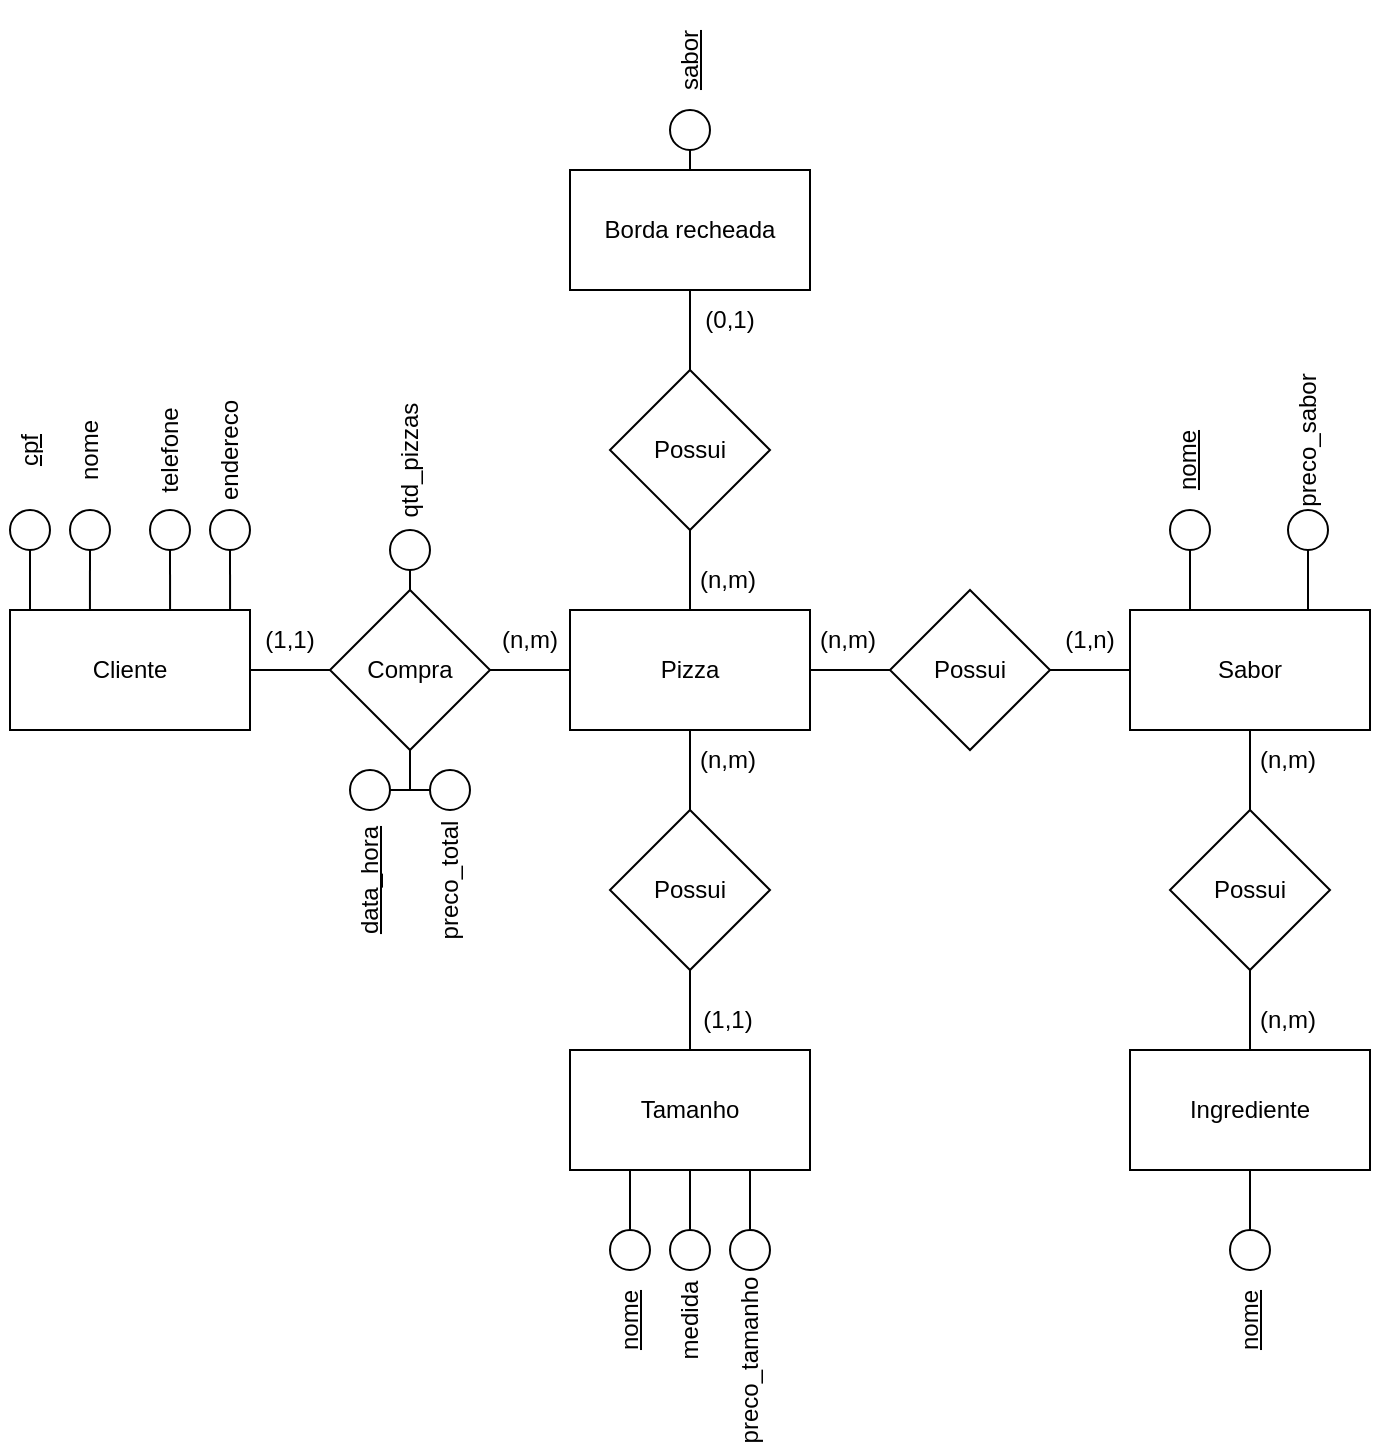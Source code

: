 <mxfile version="17.4.5" type="github">
  <diagram id="YtGYRhYTMHbi8wO8fAc8" name="Page-1">
    <mxGraphModel dx="920" dy="800" grid="1" gridSize="10" guides="1" tooltips="1" connect="1" arrows="1" fold="1" page="1" pageScale="1" pageWidth="827" pageHeight="1169" math="0" shadow="0">
      <root>
        <mxCell id="0" />
        <mxCell id="1" parent="0" />
        <mxCell id="VksdRtftZJJLNUWhqLGa-1" value="Pizza" style="rounded=0;whiteSpace=wrap;html=1;" parent="1" vertex="1">
          <mxGeometry x="320" y="490" width="120" height="60" as="geometry" />
        </mxCell>
        <mxCell id="VksdRtftZJJLNUWhqLGa-2" value="Possui" style="rhombus;whiteSpace=wrap;html=1;" parent="1" vertex="1">
          <mxGeometry x="480" y="480" width="80" height="80" as="geometry" />
        </mxCell>
        <mxCell id="VksdRtftZJJLNUWhqLGa-3" value="Sabor" style="rounded=0;whiteSpace=wrap;html=1;" parent="1" vertex="1">
          <mxGeometry x="600" y="490" width="120" height="60" as="geometry" />
        </mxCell>
        <mxCell id="VksdRtftZJJLNUWhqLGa-4" value="" style="endArrow=none;html=1;rounded=0;exitX=1;exitY=0.5;exitDx=0;exitDy=0;entryX=0;entryY=0.5;entryDx=0;entryDy=0;" parent="1" source="VksdRtftZJJLNUWhqLGa-1" target="VksdRtftZJJLNUWhqLGa-2" edge="1">
          <mxGeometry width="50" height="50" relative="1" as="geometry">
            <mxPoint x="459" y="530" as="sourcePoint" />
            <mxPoint x="509" y="480" as="targetPoint" />
          </mxGeometry>
        </mxCell>
        <mxCell id="VksdRtftZJJLNUWhqLGa-5" value="" style="endArrow=none;html=1;rounded=0;exitX=1;exitY=0.5;exitDx=0;exitDy=0;entryX=0;entryY=0.5;entryDx=0;entryDy=0;" parent="1" source="VksdRtftZJJLNUWhqLGa-2" target="VksdRtftZJJLNUWhqLGa-3" edge="1">
          <mxGeometry width="50" height="50" relative="1" as="geometry">
            <mxPoint x="589" y="540" as="sourcePoint" />
            <mxPoint x="639" y="490" as="targetPoint" />
          </mxGeometry>
        </mxCell>
        <mxCell id="VksdRtftZJJLNUWhqLGa-6" value="(n,m)" style="text;html=1;strokeColor=none;fillColor=none;align=center;verticalAlign=middle;whiteSpace=wrap;rounded=0;" parent="1" vertex="1">
          <mxGeometry x="429" y="490" width="60" height="30" as="geometry" />
        </mxCell>
        <mxCell id="VksdRtftZJJLNUWhqLGa-7" value="" style="ellipse;whiteSpace=wrap;html=1;aspect=fixed;" parent="1" vertex="1">
          <mxGeometry x="620" y="440" width="20" height="20" as="geometry" />
        </mxCell>
        <mxCell id="VksdRtftZJJLNUWhqLGa-9" value="" style="endArrow=none;html=1;rounded=0;exitX=0.25;exitY=0;exitDx=0;exitDy=0;entryX=0.5;entryY=1;entryDx=0;entryDy=0;" parent="1" source="VksdRtftZJJLNUWhqLGa-3" target="VksdRtftZJJLNUWhqLGa-7" edge="1">
          <mxGeometry width="50" height="50" relative="1" as="geometry">
            <mxPoint x="629" y="480" as="sourcePoint" />
            <mxPoint x="679" y="430" as="targetPoint" />
          </mxGeometry>
        </mxCell>
        <mxCell id="VksdRtftZJJLNUWhqLGa-10" value="" style="ellipse;whiteSpace=wrap;html=1;aspect=fixed;" parent="1" vertex="1">
          <mxGeometry x="679" y="440" width="20" height="20" as="geometry" />
        </mxCell>
        <mxCell id="VksdRtftZJJLNUWhqLGa-11" value="" style="endArrow=none;html=1;rounded=0;entryX=0.5;entryY=1;entryDx=0;entryDy=0;" parent="1" target="VksdRtftZJJLNUWhqLGa-10" edge="1">
          <mxGeometry width="50" height="50" relative="1" as="geometry">
            <mxPoint x="689" y="490" as="sourcePoint" />
            <mxPoint x="739" y="480" as="targetPoint" />
          </mxGeometry>
        </mxCell>
        <mxCell id="VksdRtftZJJLNUWhqLGa-12" value="&lt;u&gt;nome&lt;/u&gt;" style="text;html=1;strokeColor=none;fillColor=none;align=center;verticalAlign=middle;whiteSpace=wrap;rounded=0;rotation=-90;" parent="1" vertex="1">
          <mxGeometry x="599" y="400" width="60" height="30" as="geometry" />
        </mxCell>
        <mxCell id="VksdRtftZJJLNUWhqLGa-13" value="preco_sabor" style="text;html=1;strokeColor=none;fillColor=none;align=center;verticalAlign=middle;whiteSpace=wrap;rounded=0;rotation=-90;" parent="1" vertex="1">
          <mxGeometry x="659" y="390" width="60" height="30" as="geometry" />
        </mxCell>
        <mxCell id="VksdRtftZJJLNUWhqLGa-14" value="Possui" style="rhombus;whiteSpace=wrap;html=1;" parent="1" vertex="1">
          <mxGeometry x="620" y="590" width="80" height="80" as="geometry" />
        </mxCell>
        <mxCell id="VksdRtftZJJLNUWhqLGa-15" value="Ingrediente" style="rounded=0;whiteSpace=wrap;html=1;" parent="1" vertex="1">
          <mxGeometry x="600" y="710" width="120" height="60" as="geometry" />
        </mxCell>
        <mxCell id="VksdRtftZJJLNUWhqLGa-16" value="" style="endArrow=none;html=1;rounded=0;entryX=0.5;entryY=0;entryDx=0;entryDy=0;exitX=0.5;exitY=1;exitDx=0;exitDy=0;" parent="1" source="VksdRtftZJJLNUWhqLGa-3" target="VksdRtftZJJLNUWhqLGa-14" edge="1">
          <mxGeometry width="50" height="50" relative="1" as="geometry">
            <mxPoint x="499" y="660" as="sourcePoint" />
            <mxPoint x="549" y="610" as="targetPoint" />
          </mxGeometry>
        </mxCell>
        <mxCell id="VksdRtftZJJLNUWhqLGa-17" value="" style="endArrow=none;html=1;rounded=0;exitX=0.5;exitY=1;exitDx=0;exitDy=0;entryX=0.5;entryY=0;entryDx=0;entryDy=0;" parent="1" source="VksdRtftZJJLNUWhqLGa-14" target="VksdRtftZJJLNUWhqLGa-15" edge="1">
          <mxGeometry width="50" height="50" relative="1" as="geometry">
            <mxPoint x="799" y="660" as="sourcePoint" />
            <mxPoint x="849" y="610" as="targetPoint" />
          </mxGeometry>
        </mxCell>
        <mxCell id="VksdRtftZJJLNUWhqLGa-18" value="(n,m)" style="text;html=1;strokeColor=none;fillColor=none;align=center;verticalAlign=middle;whiteSpace=wrap;rounded=0;" parent="1" vertex="1">
          <mxGeometry x="649" y="550" width="60" height="30" as="geometry" />
        </mxCell>
        <mxCell id="VksdRtftZJJLNUWhqLGa-20" value="" style="ellipse;whiteSpace=wrap;html=1;aspect=fixed;" parent="1" vertex="1">
          <mxGeometry x="650" y="800" width="20" height="20" as="geometry" />
        </mxCell>
        <mxCell id="VksdRtftZJJLNUWhqLGa-21" value="" style="endArrow=none;html=1;rounded=0;entryX=0.5;entryY=1;entryDx=0;entryDy=0;exitX=0.5;exitY=0;exitDx=0;exitDy=0;" parent="1" source="VksdRtftZJJLNUWhqLGa-20" target="VksdRtftZJJLNUWhqLGa-15" edge="1">
          <mxGeometry width="50" height="50" relative="1" as="geometry">
            <mxPoint x="599" y="840" as="sourcePoint" />
            <mxPoint x="649" y="790" as="targetPoint" />
          </mxGeometry>
        </mxCell>
        <mxCell id="VksdRtftZJJLNUWhqLGa-22" value="&lt;u&gt;nome&lt;/u&gt;" style="text;html=1;strokeColor=none;fillColor=none;align=center;verticalAlign=middle;whiteSpace=wrap;rounded=0;rotation=-90;" parent="1" vertex="1">
          <mxGeometry x="630" y="830" width="60" height="30" as="geometry" />
        </mxCell>
        <mxCell id="VksdRtftZJJLNUWhqLGa-23" value="Possui" style="rhombus;whiteSpace=wrap;html=1;" parent="1" vertex="1">
          <mxGeometry x="340" y="590" width="80" height="80" as="geometry" />
        </mxCell>
        <mxCell id="VksdRtftZJJLNUWhqLGa-24" value="Tamanho" style="rounded=0;whiteSpace=wrap;html=1;" parent="1" vertex="1">
          <mxGeometry x="320" y="710" width="120" height="60" as="geometry" />
        </mxCell>
        <mxCell id="VksdRtftZJJLNUWhqLGa-25" value="" style="endArrow=none;html=1;rounded=0;entryX=0.5;entryY=1;entryDx=0;entryDy=0;exitX=0.5;exitY=0;exitDx=0;exitDy=0;" parent="1" source="VksdRtftZJJLNUWhqLGa-23" target="VksdRtftZJJLNUWhqLGa-1" edge="1">
          <mxGeometry width="50" height="50" relative="1" as="geometry">
            <mxPoint x="339" y="610" as="sourcePoint" />
            <mxPoint x="389" y="560" as="targetPoint" />
          </mxGeometry>
        </mxCell>
        <mxCell id="VksdRtftZJJLNUWhqLGa-26" value="" style="endArrow=none;html=1;rounded=0;entryX=0.5;entryY=1;entryDx=0;entryDy=0;exitX=0.5;exitY=0;exitDx=0;exitDy=0;" parent="1" source="VksdRtftZJJLNUWhqLGa-24" target="VksdRtftZJJLNUWhqLGa-23" edge="1">
          <mxGeometry width="50" height="50" relative="1" as="geometry">
            <mxPoint x="309" y="670" as="sourcePoint" />
            <mxPoint x="359" y="620" as="targetPoint" />
          </mxGeometry>
        </mxCell>
        <mxCell id="VksdRtftZJJLNUWhqLGa-27" value="(n,m)" style="text;html=1;strokeColor=none;fillColor=none;align=center;verticalAlign=middle;whiteSpace=wrap;rounded=0;" parent="1" vertex="1">
          <mxGeometry x="369" y="550" width="60" height="30" as="geometry" />
        </mxCell>
        <mxCell id="VksdRtftZJJLNUWhqLGa-32" value="" style="ellipse;whiteSpace=wrap;html=1;aspect=fixed;" parent="1" vertex="1">
          <mxGeometry x="340" y="800" width="20" height="20" as="geometry" />
        </mxCell>
        <mxCell id="VksdRtftZJJLNUWhqLGa-33" value="" style="ellipse;whiteSpace=wrap;html=1;aspect=fixed;" parent="1" vertex="1">
          <mxGeometry x="400" y="800" width="20" height="20" as="geometry" />
        </mxCell>
        <mxCell id="VksdRtftZJJLNUWhqLGa-35" value="" style="ellipse;whiteSpace=wrap;html=1;aspect=fixed;" parent="1" vertex="1">
          <mxGeometry x="370" y="800" width="20" height="20" as="geometry" />
        </mxCell>
        <mxCell id="VksdRtftZJJLNUWhqLGa-36" value="" style="endArrow=none;html=1;rounded=0;entryX=0.25;entryY=1;entryDx=0;entryDy=0;exitX=0.5;exitY=0;exitDx=0;exitDy=0;" parent="1" source="VksdRtftZJJLNUWhqLGa-32" target="VksdRtftZJJLNUWhqLGa-24" edge="1">
          <mxGeometry width="50" height="50" relative="1" as="geometry">
            <mxPoint x="339" y="800" as="sourcePoint" />
            <mxPoint x="389" y="750" as="targetPoint" />
          </mxGeometry>
        </mxCell>
        <mxCell id="VksdRtftZJJLNUWhqLGa-37" value="" style="endArrow=none;html=1;rounded=0;exitX=0.75;exitY=1;exitDx=0;exitDy=0;entryX=0.5;entryY=0;entryDx=0;entryDy=0;" parent="1" source="VksdRtftZJJLNUWhqLGa-24" target="VksdRtftZJJLNUWhqLGa-33" edge="1">
          <mxGeometry width="50" height="50" relative="1" as="geometry">
            <mxPoint x="439" y="800" as="sourcePoint" />
            <mxPoint x="489" y="750" as="targetPoint" />
          </mxGeometry>
        </mxCell>
        <mxCell id="VksdRtftZJJLNUWhqLGa-38" value="" style="endArrow=none;html=1;rounded=0;exitX=0.5;exitY=0;exitDx=0;exitDy=0;entryX=0.5;entryY=1;entryDx=0;entryDy=0;" parent="1" source="VksdRtftZJJLNUWhqLGa-35" target="VksdRtftZJJLNUWhqLGa-24" edge="1">
          <mxGeometry width="50" height="50" relative="1" as="geometry">
            <mxPoint x="439" y="800" as="sourcePoint" />
            <mxPoint x="489" y="750" as="targetPoint" />
          </mxGeometry>
        </mxCell>
        <mxCell id="VksdRtftZJJLNUWhqLGa-39" value="&lt;u&gt;nome&lt;/u&gt;" style="text;html=1;strokeColor=none;fillColor=none;align=center;verticalAlign=middle;whiteSpace=wrap;rounded=0;rotation=-90;" parent="1" vertex="1">
          <mxGeometry x="320" y="830" width="60" height="30" as="geometry" />
        </mxCell>
        <mxCell id="VksdRtftZJJLNUWhqLGa-40" value="medida" style="text;html=1;strokeColor=none;fillColor=none;align=center;verticalAlign=middle;whiteSpace=wrap;rounded=0;rotation=-90;" parent="1" vertex="1">
          <mxGeometry x="350" y="830" width="60" height="30" as="geometry" />
        </mxCell>
        <mxCell id="VksdRtftZJJLNUWhqLGa-41" value="preco_tamanho" style="text;html=1;strokeColor=none;fillColor=none;align=center;verticalAlign=middle;whiteSpace=wrap;rounded=0;rotation=-90;" parent="1" vertex="1">
          <mxGeometry x="380" y="850" width="60" height="30" as="geometry" />
        </mxCell>
        <mxCell id="VksdRtftZJJLNUWhqLGa-42" value="Possui" style="rhombus;whiteSpace=wrap;html=1;" parent="1" vertex="1">
          <mxGeometry x="340" y="370" width="80" height="80" as="geometry" />
        </mxCell>
        <mxCell id="qdLwPjjwdbXPX0dQqKD8-1" value="Borda recheada" style="rounded=0;whiteSpace=wrap;html=1;" parent="1" vertex="1">
          <mxGeometry x="320" y="270" width="120" height="60" as="geometry" />
        </mxCell>
        <mxCell id="qdLwPjjwdbXPX0dQqKD8-2" value="" style="endArrow=none;html=1;rounded=0;exitX=0.5;exitY=0;exitDx=0;exitDy=0;entryX=0.5;entryY=1;entryDx=0;entryDy=0;" parent="1" source="VksdRtftZJJLNUWhqLGa-1" target="VksdRtftZJJLNUWhqLGa-42" edge="1">
          <mxGeometry width="50" height="50" relative="1" as="geometry">
            <mxPoint x="369" y="490" as="sourcePoint" />
            <mxPoint x="419" y="440" as="targetPoint" />
          </mxGeometry>
        </mxCell>
        <mxCell id="qdLwPjjwdbXPX0dQqKD8-3" value="" style="endArrow=none;html=1;rounded=0;entryX=0.5;entryY=1;entryDx=0;entryDy=0;exitX=0.5;exitY=0;exitDx=0;exitDy=0;" parent="1" source="VksdRtftZJJLNUWhqLGa-42" target="qdLwPjjwdbXPX0dQqKD8-1" edge="1">
          <mxGeometry width="50" height="50" relative="1" as="geometry">
            <mxPoint x="289" y="400" as="sourcePoint" />
            <mxPoint x="339" y="350" as="targetPoint" />
          </mxGeometry>
        </mxCell>
        <mxCell id="qdLwPjjwdbXPX0dQqKD8-4" value="(n,m)" style="text;html=1;strokeColor=none;fillColor=none;align=center;verticalAlign=middle;whiteSpace=wrap;rounded=0;" parent="1" vertex="1">
          <mxGeometry x="369" y="460" width="60" height="30" as="geometry" />
        </mxCell>
        <mxCell id="qdLwPjjwdbXPX0dQqKD8-17" value="Compra" style="rhombus;whiteSpace=wrap;html=1;" parent="1" vertex="1">
          <mxGeometry x="200" y="480" width="80" height="80" as="geometry" />
        </mxCell>
        <mxCell id="qdLwPjjwdbXPX0dQqKD8-18" value="Cliente" style="rounded=0;whiteSpace=wrap;html=1;" parent="1" vertex="1">
          <mxGeometry x="40" y="490" width="120" height="60" as="geometry" />
        </mxCell>
        <mxCell id="qdLwPjjwdbXPX0dQqKD8-19" value="" style="endArrow=none;html=1;rounded=0;exitX=1;exitY=0.5;exitDx=0;exitDy=0;entryX=0;entryY=0.5;entryDx=0;entryDy=0;" parent="1" source="qdLwPjjwdbXPX0dQqKD8-18" target="qdLwPjjwdbXPX0dQqKD8-17" edge="1">
          <mxGeometry width="50" height="50" relative="1" as="geometry">
            <mxPoint x="160" y="550" as="sourcePoint" />
            <mxPoint x="210" y="500" as="targetPoint" />
          </mxGeometry>
        </mxCell>
        <mxCell id="qdLwPjjwdbXPX0dQqKD8-20" value="" style="endArrow=none;html=1;rounded=0;exitX=1;exitY=0.5;exitDx=0;exitDy=0;entryX=0;entryY=0.5;entryDx=0;entryDy=0;" parent="1" source="qdLwPjjwdbXPX0dQqKD8-17" target="VksdRtftZJJLNUWhqLGa-1" edge="1">
          <mxGeometry width="50" height="50" relative="1" as="geometry">
            <mxPoint x="250" y="530" as="sourcePoint" />
            <mxPoint x="300" y="480" as="targetPoint" />
          </mxGeometry>
        </mxCell>
        <mxCell id="qdLwPjjwdbXPX0dQqKD8-22" value="(1,1)" style="text;html=1;strokeColor=none;fillColor=none;align=center;verticalAlign=middle;whiteSpace=wrap;rounded=0;" parent="1" vertex="1">
          <mxGeometry x="150" y="490" width="60" height="30" as="geometry" />
        </mxCell>
        <mxCell id="qdLwPjjwdbXPX0dQqKD8-23" value="" style="ellipse;whiteSpace=wrap;html=1;aspect=fixed;" parent="1" vertex="1">
          <mxGeometry x="210" y="570" width="20" height="20" as="geometry" />
        </mxCell>
        <mxCell id="qdLwPjjwdbXPX0dQqKD8-24" value="" style="ellipse;whiteSpace=wrap;html=1;aspect=fixed;" parent="1" vertex="1">
          <mxGeometry x="250" y="570" width="20" height="20" as="geometry" />
        </mxCell>
        <mxCell id="qdLwPjjwdbXPX0dQqKD8-25" value="&lt;u&gt;data_hora&lt;/u&gt;" style="text;html=1;strokeColor=none;fillColor=none;align=center;verticalAlign=middle;whiteSpace=wrap;rounded=0;rotation=-90;" parent="1" vertex="1">
          <mxGeometry x="190" y="610" width="60" height="30" as="geometry" />
        </mxCell>
        <mxCell id="qdLwPjjwdbXPX0dQqKD8-26" value="preco_total" style="text;html=1;strokeColor=none;fillColor=none;align=center;verticalAlign=middle;whiteSpace=wrap;rounded=0;rotation=-90;" parent="1" vertex="1">
          <mxGeometry x="230" y="610" width="60" height="30" as="geometry" />
        </mxCell>
        <mxCell id="qdLwPjjwdbXPX0dQqKD8-27" value="" style="endArrow=none;html=1;rounded=0;entryX=0.5;entryY=1;entryDx=0;entryDy=0;exitX=1;exitY=0.5;exitDx=0;exitDy=0;" parent="1" source="qdLwPjjwdbXPX0dQqKD8-23" target="qdLwPjjwdbXPX0dQqKD8-17" edge="1">
          <mxGeometry width="50" height="50" relative="1" as="geometry">
            <mxPoint x="100" y="670" as="sourcePoint" />
            <mxPoint x="150" y="620" as="targetPoint" />
            <Array as="points">
              <mxPoint x="240" y="580" />
            </Array>
          </mxGeometry>
        </mxCell>
        <mxCell id="qdLwPjjwdbXPX0dQqKD8-28" value="" style="endArrow=none;html=1;rounded=0;entryX=0;entryY=0.5;entryDx=0;entryDy=0;exitX=0.5;exitY=1;exitDx=0;exitDy=0;" parent="1" source="qdLwPjjwdbXPX0dQqKD8-17" target="qdLwPjjwdbXPX0dQqKD8-24" edge="1">
          <mxGeometry width="50" height="50" relative="1" as="geometry">
            <mxPoint x="150" y="630" as="sourcePoint" />
            <mxPoint x="200" y="580" as="targetPoint" />
            <Array as="points">
              <mxPoint x="240" y="580" />
            </Array>
          </mxGeometry>
        </mxCell>
        <mxCell id="qdLwPjjwdbXPX0dQqKD8-34" value="" style="ellipse;whiteSpace=wrap;html=1;aspect=fixed;" parent="1" vertex="1">
          <mxGeometry x="230" y="450" width="20" height="20" as="geometry" />
        </mxCell>
        <mxCell id="qdLwPjjwdbXPX0dQqKD8-35" value="" style="endArrow=none;html=1;rounded=0;entryX=0.5;entryY=0;entryDx=0;entryDy=0;exitX=0.5;exitY=1;exitDx=0;exitDy=0;" parent="1" source="qdLwPjjwdbXPX0dQqKD8-34" target="qdLwPjjwdbXPX0dQqKD8-17" edge="1">
          <mxGeometry width="50" height="50" relative="1" as="geometry">
            <mxPoint x="180" y="470" as="sourcePoint" />
            <mxPoint x="230" y="420" as="targetPoint" />
          </mxGeometry>
        </mxCell>
        <mxCell id="qdLwPjjwdbXPX0dQqKD8-36" value="qtd_pizzas" style="text;html=1;strokeColor=none;fillColor=none;align=center;verticalAlign=middle;whiteSpace=wrap;rounded=0;rotation=-90;" parent="1" vertex="1">
          <mxGeometry x="210" y="400" width="60" height="30" as="geometry" />
        </mxCell>
        <mxCell id="qdLwPjjwdbXPX0dQqKD8-37" value="" style="ellipse;whiteSpace=wrap;html=1;aspect=fixed;" parent="1" vertex="1">
          <mxGeometry x="40" y="440" width="20" height="20" as="geometry" />
        </mxCell>
        <mxCell id="qdLwPjjwdbXPX0dQqKD8-38" value="" style="ellipse;whiteSpace=wrap;html=1;aspect=fixed;" parent="1" vertex="1">
          <mxGeometry x="70" y="440" width="20" height="20" as="geometry" />
        </mxCell>
        <mxCell id="qdLwPjjwdbXPX0dQqKD8-39" value="" style="ellipse;whiteSpace=wrap;html=1;aspect=fixed;" parent="1" vertex="1">
          <mxGeometry x="140" y="440" width="20" height="20" as="geometry" />
        </mxCell>
        <mxCell id="qdLwPjjwdbXPX0dQqKD8-40" value="" style="ellipse;whiteSpace=wrap;html=1;aspect=fixed;" parent="1" vertex="1">
          <mxGeometry x="110" y="440" width="20" height="20" as="geometry" />
        </mxCell>
        <mxCell id="qdLwPjjwdbXPX0dQqKD8-41" value="" style="endArrow=none;html=1;rounded=0;entryX=0.333;entryY=0;entryDx=0;entryDy=0;entryPerimeter=0;exitX=0.5;exitY=1;exitDx=0;exitDy=0;" parent="1" source="qdLwPjjwdbXPX0dQqKD8-38" target="qdLwPjjwdbXPX0dQqKD8-18" edge="1">
          <mxGeometry width="50" height="50" relative="1" as="geometry">
            <mxPoint y="560" as="sourcePoint" />
            <mxPoint x="50" y="510" as="targetPoint" />
          </mxGeometry>
        </mxCell>
        <mxCell id="qdLwPjjwdbXPX0dQqKD8-42" value="" style="endArrow=none;html=1;rounded=0;entryX=0.5;entryY=1;entryDx=0;entryDy=0;" parent="1" target="qdLwPjjwdbXPX0dQqKD8-37" edge="1">
          <mxGeometry width="50" height="50" relative="1" as="geometry">
            <mxPoint x="50" y="490" as="sourcePoint" />
            <mxPoint x="50" y="480" as="targetPoint" />
          </mxGeometry>
        </mxCell>
        <mxCell id="qdLwPjjwdbXPX0dQqKD8-43" value="" style="endArrow=none;html=1;rounded=0;entryX=0.5;entryY=1;entryDx=0;entryDy=0;exitX=0.917;exitY=0;exitDx=0;exitDy=0;exitPerimeter=0;" parent="1" source="qdLwPjjwdbXPX0dQqKD8-18" target="qdLwPjjwdbXPX0dQqKD8-39" edge="1">
          <mxGeometry width="50" height="50" relative="1" as="geometry">
            <mxPoint x="110" y="530" as="sourcePoint" />
            <mxPoint x="160" y="480" as="targetPoint" />
          </mxGeometry>
        </mxCell>
        <mxCell id="qdLwPjjwdbXPX0dQqKD8-45" value="" style="endArrow=none;html=1;rounded=0;exitX=0.5;exitY=1;exitDx=0;exitDy=0;entryX=0.667;entryY=0;entryDx=0;entryDy=0;entryPerimeter=0;" parent="1" source="qdLwPjjwdbXPX0dQqKD8-40" target="qdLwPjjwdbXPX0dQqKD8-18" edge="1">
          <mxGeometry width="50" height="50" relative="1" as="geometry">
            <mxPoint x="90" y="450" as="sourcePoint" />
            <mxPoint x="140" y="400" as="targetPoint" />
          </mxGeometry>
        </mxCell>
        <mxCell id="qdLwPjjwdbXPX0dQqKD8-46" value="&lt;u&gt;cpf&lt;/u&gt;" style="text;html=1;strokeColor=none;fillColor=none;align=center;verticalAlign=middle;whiteSpace=wrap;rounded=0;rotation=-90;" parent="1" vertex="1">
          <mxGeometry x="20" y="395" width="60" height="30" as="geometry" />
        </mxCell>
        <mxCell id="qdLwPjjwdbXPX0dQqKD8-47" value="nome" style="text;html=1;strokeColor=none;fillColor=none;align=center;verticalAlign=middle;whiteSpace=wrap;rounded=0;rotation=-90;" parent="1" vertex="1">
          <mxGeometry x="50" y="395" width="60" height="30" as="geometry" />
        </mxCell>
        <mxCell id="qdLwPjjwdbXPX0dQqKD8-48" value="telefone" style="text;html=1;strokeColor=none;fillColor=none;align=center;verticalAlign=middle;whiteSpace=wrap;rounded=0;rotation=-90;" parent="1" vertex="1">
          <mxGeometry x="90" y="395" width="60" height="30" as="geometry" />
        </mxCell>
        <mxCell id="qdLwPjjwdbXPX0dQqKD8-49" value="endereco" style="text;html=1;strokeColor=none;fillColor=none;align=center;verticalAlign=middle;whiteSpace=wrap;rounded=0;rotation=-90;" parent="1" vertex="1">
          <mxGeometry x="120" y="395" width="60" height="30" as="geometry" />
        </mxCell>
        <mxCell id="HrGh_qOEGybvFGpuBlL0-1" value="(0,1)" style="text;html=1;strokeColor=none;fillColor=none;align=center;verticalAlign=middle;whiteSpace=wrap;rounded=0;" vertex="1" parent="1">
          <mxGeometry x="370" y="330" width="60" height="30" as="geometry" />
        </mxCell>
        <mxCell id="HrGh_qOEGybvFGpuBlL0-2" value="" style="ellipse;whiteSpace=wrap;html=1;aspect=fixed;" vertex="1" parent="1">
          <mxGeometry x="370" y="240" width="20" height="20" as="geometry" />
        </mxCell>
        <mxCell id="HrGh_qOEGybvFGpuBlL0-3" value="&lt;u&gt;sabor&lt;/u&gt;" style="text;html=1;strokeColor=none;fillColor=none;align=center;verticalAlign=middle;whiteSpace=wrap;rounded=0;rotation=-90;" vertex="1" parent="1">
          <mxGeometry x="350" y="200" width="60" height="30" as="geometry" />
        </mxCell>
        <mxCell id="HrGh_qOEGybvFGpuBlL0-4" value="" style="endArrow=none;html=1;rounded=0;exitX=0.5;exitY=0;exitDx=0;exitDy=0;" edge="1" parent="1" source="qdLwPjjwdbXPX0dQqKD8-1" target="HrGh_qOEGybvFGpuBlL0-2">
          <mxGeometry width="50" height="50" relative="1" as="geometry">
            <mxPoint x="220" y="270" as="sourcePoint" />
            <mxPoint x="270" y="220" as="targetPoint" />
          </mxGeometry>
        </mxCell>
        <mxCell id="HrGh_qOEGybvFGpuBlL0-5" value="(n,m)" style="text;html=1;strokeColor=none;fillColor=none;align=center;verticalAlign=middle;whiteSpace=wrap;rounded=0;" vertex="1" parent="1">
          <mxGeometry x="270" y="490" width="60" height="30" as="geometry" />
        </mxCell>
        <mxCell id="HrGh_qOEGybvFGpuBlL0-6" value="(1,1)" style="text;html=1;strokeColor=none;fillColor=none;align=center;verticalAlign=middle;whiteSpace=wrap;rounded=0;" vertex="1" parent="1">
          <mxGeometry x="369" y="680" width="60" height="30" as="geometry" />
        </mxCell>
        <mxCell id="HrGh_qOEGybvFGpuBlL0-7" value="(1,n)" style="text;html=1;strokeColor=none;fillColor=none;align=center;verticalAlign=middle;whiteSpace=wrap;rounded=0;" vertex="1" parent="1">
          <mxGeometry x="550" y="490" width="60" height="30" as="geometry" />
        </mxCell>
        <mxCell id="HrGh_qOEGybvFGpuBlL0-9" value="(n,m)" style="text;html=1;strokeColor=none;fillColor=none;align=center;verticalAlign=middle;whiteSpace=wrap;rounded=0;" vertex="1" parent="1">
          <mxGeometry x="649" y="680" width="60" height="30" as="geometry" />
        </mxCell>
      </root>
    </mxGraphModel>
  </diagram>
</mxfile>
